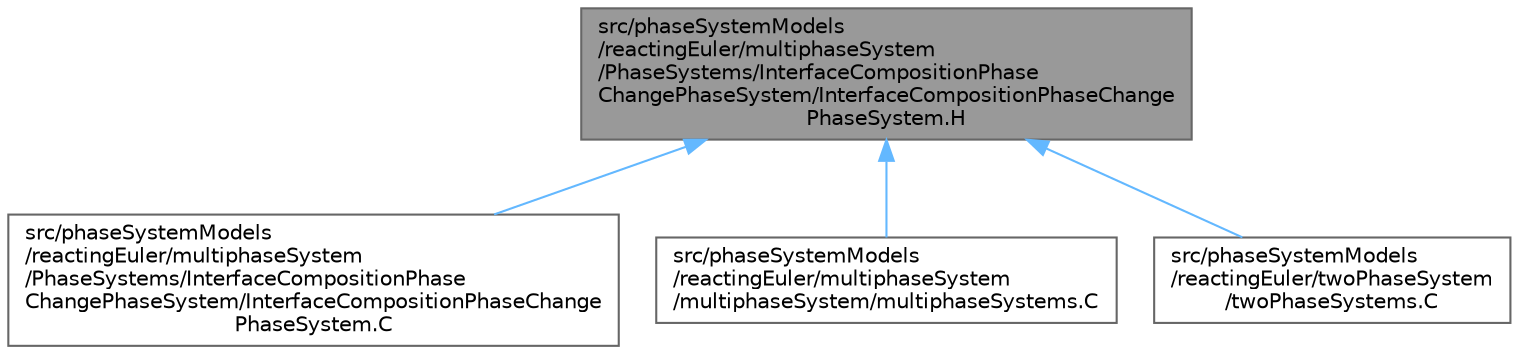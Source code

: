 digraph "src/phaseSystemModels/reactingEuler/multiphaseSystem/PhaseSystems/InterfaceCompositionPhaseChangePhaseSystem/InterfaceCompositionPhaseChangePhaseSystem.H"
{
 // LATEX_PDF_SIZE
  bgcolor="transparent";
  edge [fontname=Helvetica,fontsize=10,labelfontname=Helvetica,labelfontsize=10];
  node [fontname=Helvetica,fontsize=10,shape=box,height=0.2,width=0.4];
  Node1 [id="Node000001",label="src/phaseSystemModels\l/reactingEuler/multiphaseSystem\l/PhaseSystems/InterfaceCompositionPhase\lChangePhaseSystem/InterfaceCompositionPhaseChange\lPhaseSystem.H",height=0.2,width=0.4,color="gray40", fillcolor="grey60", style="filled", fontcolor="black",tooltip=" "];
  Node1 -> Node2 [id="edge1_Node000001_Node000002",dir="back",color="steelblue1",style="solid",tooltip=" "];
  Node2 [id="Node000002",label="src/phaseSystemModels\l/reactingEuler/multiphaseSystem\l/PhaseSystems/InterfaceCompositionPhase\lChangePhaseSystem/InterfaceCompositionPhaseChange\lPhaseSystem.C",height=0.2,width=0.4,color="grey40", fillcolor="white", style="filled",URL="$InterfaceCompositionPhaseChangePhaseSystem_8C.html",tooltip=" "];
  Node1 -> Node3 [id="edge2_Node000001_Node000003",dir="back",color="steelblue1",style="solid",tooltip=" "];
  Node3 [id="Node000003",label="src/phaseSystemModels\l/reactingEuler/multiphaseSystem\l/multiphaseSystem/multiphaseSystems.C",height=0.2,width=0.4,color="grey40", fillcolor="white", style="filled",URL="$reactingEuler_2multiphaseSystem_2multiphaseSystem_2multiphaseSystems_8C.html",tooltip=" "];
  Node1 -> Node4 [id="edge3_Node000001_Node000004",dir="back",color="steelblue1",style="solid",tooltip=" "];
  Node4 [id="Node000004",label="src/phaseSystemModels\l/reactingEuler/twoPhaseSystem\l/twoPhaseSystems.C",height=0.2,width=0.4,color="grey40", fillcolor="white", style="filled",URL="$twoPhaseSystems_8C.html",tooltip=" "];
}
